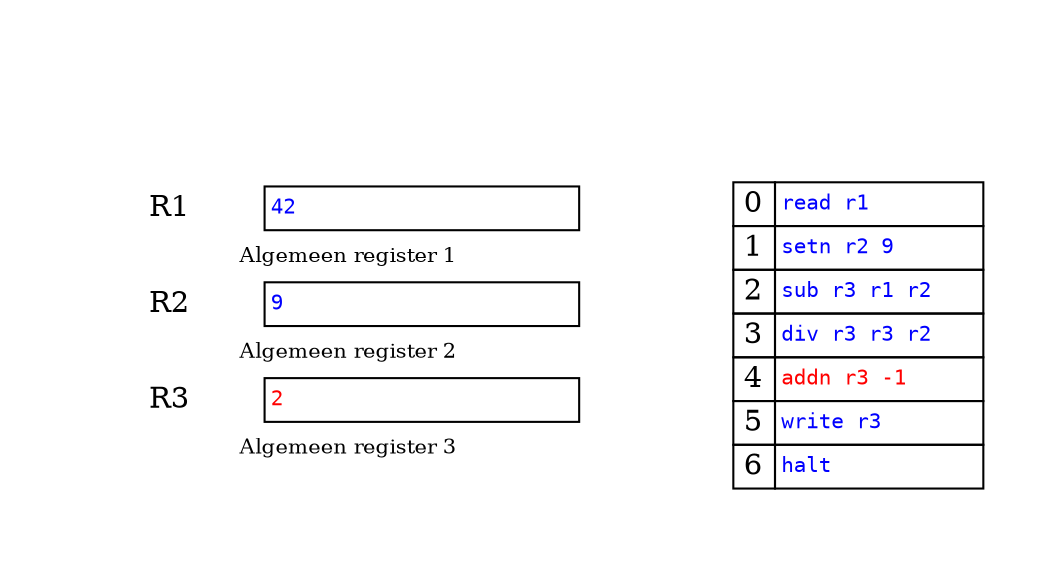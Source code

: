 digraph {
    graph [pad="0.5", nodesep="0.5", ranksep="1"];
    node [shape=plain]
    rankdir=LR;

    // labelloc=t
    // label="Von Neumann architectuur"

    CPU, RAM [shape=box, color=none, style=invis, height=0, margin=0, width=0]
    CPU -> RAM [dir="both", style=invis]
    { rank=same; CPU-> CPU_t [style=invis] }
    { rank=same; RAM-> RAM_t [style=invis] }

    CPU_t [label=<
    <table border="0" cellborder="1" cellspacing="2">
        <tr>
            <td color="none">R1</td>
            <td port="r0" align="left" width="90%"><font color="blue" point-size="10" face="monospace">42</font></td>
        </tr>
        <tr>
            <td color="none" align="center" colspan="2">
                <font point-size="10">Algemeen register 1</font>
            </td>
        </tr>
        <tr>
            <td color="none">R2</td>
            <td align="left" port="r2"><font color="blue" point-size="10" face="monospace">9</font></td>
        </tr>
        <tr>
            <td color="none" align="center" colspan="2">
                <font point-size="10">Algemeen register 2</font>
            </td>
        </tr>
        <tr>
            <td color="none">R3</td>
            <td align="left"><font color="red" point-size="10" face="monospace">2</font></td>
        </tr>
        <tr>
            <td color="none" align="center" colspan="2">
                <font point-size="10">Algemeen register 3</font>
            </td>
        </tr>
    </table>>]

    RAM_t [label=<
    <table align="right" border="0" cellborder="1" cellspacing="0">
        <tr>
            <td port="r0" width="20%">0</td>
            <td align="left" width="100%"><font point-size="10" face="monospace" color="blue">read r1</font></td>
        </tr>
        <tr>
            <td>1</td>
            <td align="left" port="r2"><font point-size="10" face="monospace" color="blue">setn r2 9</font></td>
        </tr>
        <tr>
            <td>2</td>
            <td align="left"><font point-size="10" face="monospace" color="blue">sub r3 r1 r2</font></td>
        </tr>
        <tr>
            <td>3</td>
            <td align="left"><font point-size="10" face="monospace" color="blue">div r3 r3 r2</font></td>
        </tr>
        <tr>
            <td>4</td>
            <td align="left"><font point-size="10" face="monospace" color="red">addn r3 -1</font></td>
        </tr>
        <tr>
            <td>5</td>
            <td align="left"><font point-size="10" face="monospace" color="blue">write r3</font></td>
        </tr>
        <tr>
            <td>6</td>
            <td align="left"><font point-size="10" face="monospace" color="blue">halt</font></td>
        </tr>
    </table>>]
}